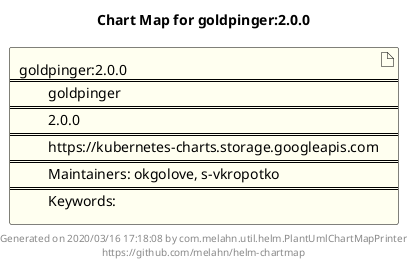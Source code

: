 @startuml
skinparam linetype ortho
skinparam backgroundColor white
skinparam usecaseBorderColor black
skinparam usecaseArrowColor LightSlateGray
skinparam artifactBorderColor black
skinparam artifactArrowColor LightSlateGray

title Chart Map for goldpinger:2.0.0

'There is one referenced Helm Chart
artifact "goldpinger:2.0.0\n====\n\tgoldpinger\n====\n\t2.0.0\n====\n\thttps://kubernetes-charts.storage.googleapis.com\n====\n\tMaintainers: okgolove, s-vkropotko\n====\n\tKeywords: " as goldpinger_2_0_0 #Ivory

'There are 0 referenced Docker Images

'Chart Dependencies

center footer Generated on 2020/03/16 17:18:08 by com.melahn.util.helm.PlantUmlChartMapPrinter\nhttps://github.com/melahn/helm-chartmap
@enduml
